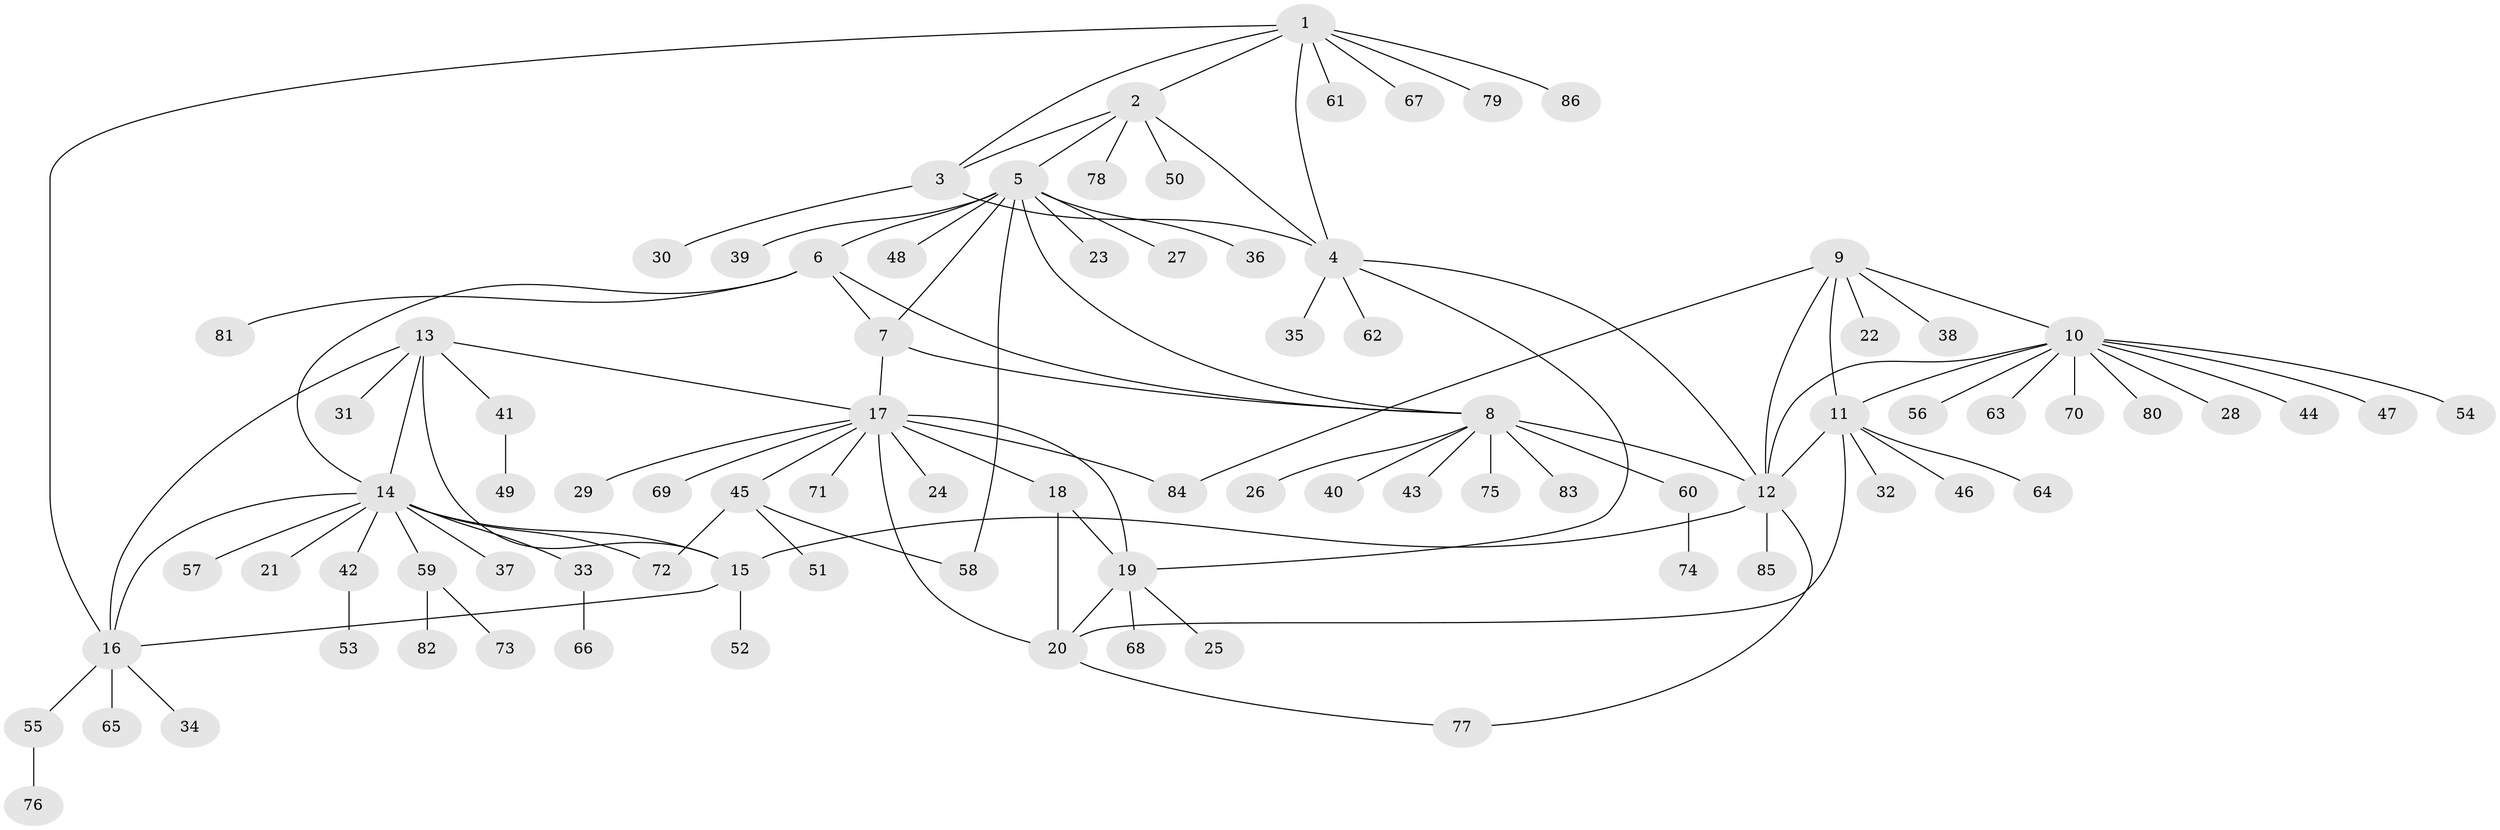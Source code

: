 // Generated by graph-tools (version 1.1) at 2025/54/03/09/25 04:54:33]
// undirected, 86 vertices, 110 edges
graph export_dot {
graph [start="1"]
  node [color=gray90,style=filled];
  1;
  2;
  3;
  4;
  5;
  6;
  7;
  8;
  9;
  10;
  11;
  12;
  13;
  14;
  15;
  16;
  17;
  18;
  19;
  20;
  21;
  22;
  23;
  24;
  25;
  26;
  27;
  28;
  29;
  30;
  31;
  32;
  33;
  34;
  35;
  36;
  37;
  38;
  39;
  40;
  41;
  42;
  43;
  44;
  45;
  46;
  47;
  48;
  49;
  50;
  51;
  52;
  53;
  54;
  55;
  56;
  57;
  58;
  59;
  60;
  61;
  62;
  63;
  64;
  65;
  66;
  67;
  68;
  69;
  70;
  71;
  72;
  73;
  74;
  75;
  76;
  77;
  78;
  79;
  80;
  81;
  82;
  83;
  84;
  85;
  86;
  1 -- 2;
  1 -- 3;
  1 -- 4;
  1 -- 16;
  1 -- 61;
  1 -- 67;
  1 -- 79;
  1 -- 86;
  2 -- 3;
  2 -- 4;
  2 -- 5;
  2 -- 50;
  2 -- 78;
  3 -- 4;
  3 -- 30;
  4 -- 12;
  4 -- 19;
  4 -- 35;
  4 -- 62;
  5 -- 6;
  5 -- 7;
  5 -- 8;
  5 -- 23;
  5 -- 27;
  5 -- 36;
  5 -- 39;
  5 -- 48;
  5 -- 58;
  6 -- 7;
  6 -- 8;
  6 -- 14;
  6 -- 81;
  7 -- 8;
  7 -- 17;
  8 -- 12;
  8 -- 26;
  8 -- 40;
  8 -- 43;
  8 -- 60;
  8 -- 75;
  8 -- 83;
  9 -- 10;
  9 -- 11;
  9 -- 12;
  9 -- 22;
  9 -- 38;
  9 -- 84;
  10 -- 11;
  10 -- 12;
  10 -- 28;
  10 -- 44;
  10 -- 47;
  10 -- 54;
  10 -- 56;
  10 -- 63;
  10 -- 70;
  10 -- 80;
  11 -- 12;
  11 -- 20;
  11 -- 32;
  11 -- 46;
  11 -- 64;
  12 -- 15;
  12 -- 77;
  12 -- 85;
  13 -- 14;
  13 -- 15;
  13 -- 16;
  13 -- 17;
  13 -- 31;
  13 -- 41;
  14 -- 15;
  14 -- 16;
  14 -- 21;
  14 -- 33;
  14 -- 37;
  14 -- 42;
  14 -- 57;
  14 -- 59;
  14 -- 72;
  15 -- 16;
  15 -- 52;
  16 -- 34;
  16 -- 55;
  16 -- 65;
  17 -- 18;
  17 -- 19;
  17 -- 20;
  17 -- 24;
  17 -- 29;
  17 -- 45;
  17 -- 69;
  17 -- 71;
  17 -- 84;
  18 -- 19;
  18 -- 20;
  19 -- 20;
  19 -- 25;
  19 -- 68;
  20 -- 77;
  33 -- 66;
  41 -- 49;
  42 -- 53;
  45 -- 51;
  45 -- 58;
  45 -- 72;
  55 -- 76;
  59 -- 73;
  59 -- 82;
  60 -- 74;
}
